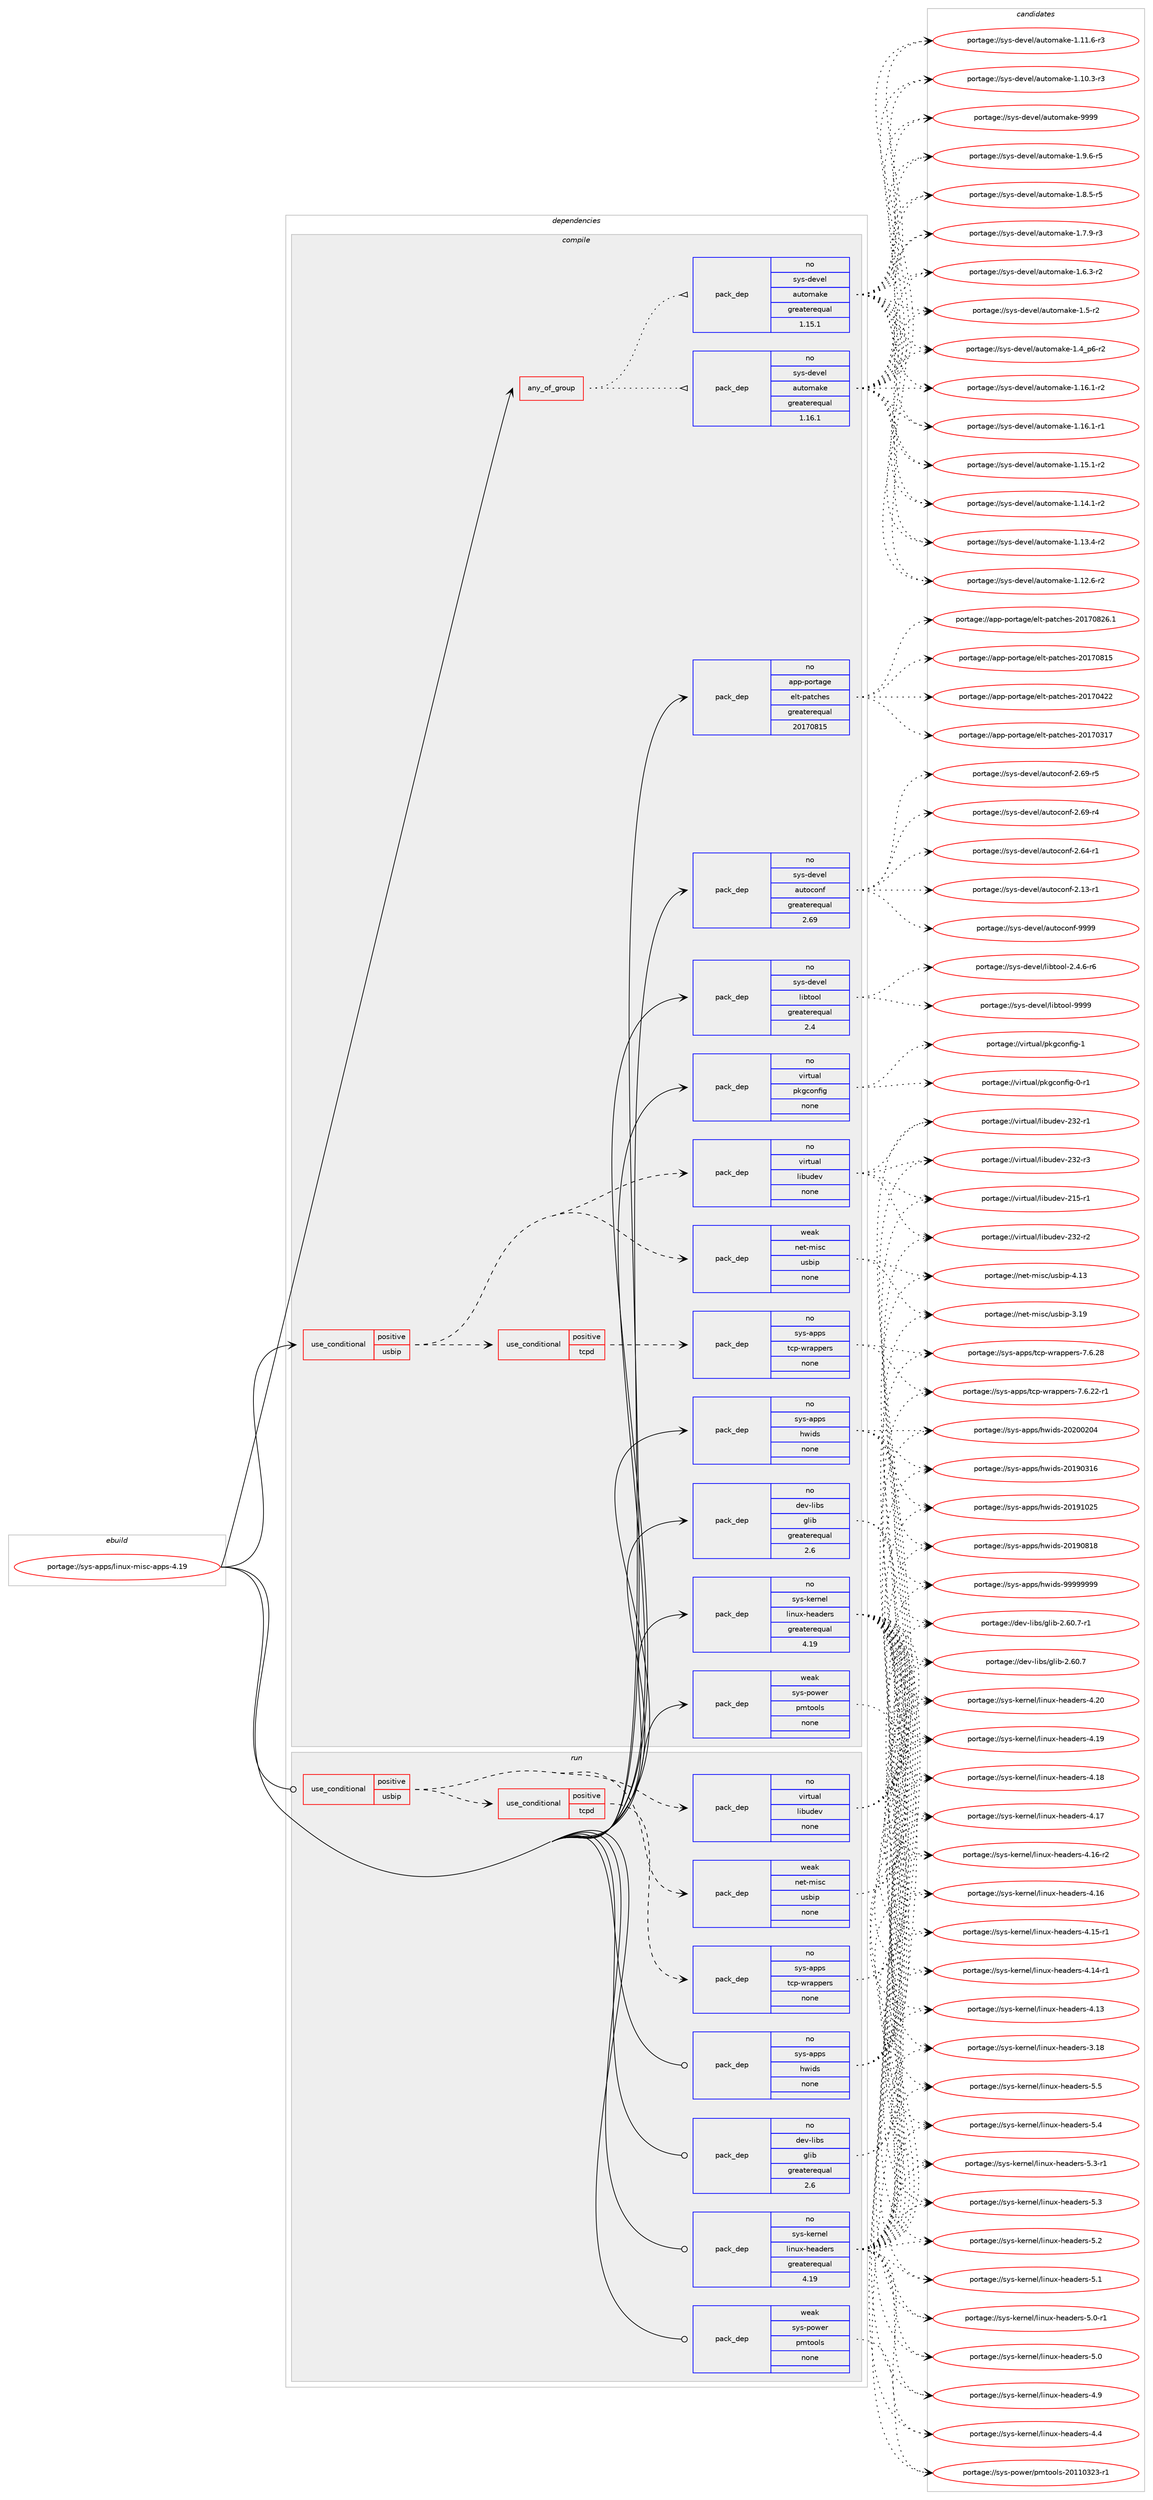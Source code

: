 digraph prolog {

# *************
# Graph options
# *************

newrank=true;
concentrate=true;
compound=true;
graph [rankdir=LR,fontname=Helvetica,fontsize=10,ranksep=1.5];#, ranksep=2.5, nodesep=0.2];
edge  [arrowhead=vee];
node  [fontname=Helvetica,fontsize=10];

# **********
# The ebuild
# **********

subgraph cluster_leftcol {
color=gray;
rank=same;
label=<<i>ebuild</i>>;
id [label="portage://sys-apps/linux-misc-apps-4.19", color=red, width=4, href="../sys-apps/linux-misc-apps-4.19.svg"];
}

# ****************
# The dependencies
# ****************

subgraph cluster_midcol {
color=gray;
label=<<i>dependencies</i>>;
subgraph cluster_compile {
fillcolor="#eeeeee";
style=filled;
label=<<i>compile</i>>;
subgraph any1245 {
dependency65813 [label=<<TABLE BORDER="0" CELLBORDER="1" CELLSPACING="0" CELLPADDING="4"><TR><TD CELLPADDING="10">any_of_group</TD></TR></TABLE>>, shape=none, color=red];subgraph pack50424 {
dependency65814 [label=<<TABLE BORDER="0" CELLBORDER="1" CELLSPACING="0" CELLPADDING="4" WIDTH="220"><TR><TD ROWSPAN="6" CELLPADDING="30">pack_dep</TD></TR><TR><TD WIDTH="110">no</TD></TR><TR><TD>sys-devel</TD></TR><TR><TD>automake</TD></TR><TR><TD>greaterequal</TD></TR><TR><TD>1.16.1</TD></TR></TABLE>>, shape=none, color=blue];
}
dependency65813:e -> dependency65814:w [weight=20,style="dotted",arrowhead="oinv"];
subgraph pack50425 {
dependency65815 [label=<<TABLE BORDER="0" CELLBORDER="1" CELLSPACING="0" CELLPADDING="4" WIDTH="220"><TR><TD ROWSPAN="6" CELLPADDING="30">pack_dep</TD></TR><TR><TD WIDTH="110">no</TD></TR><TR><TD>sys-devel</TD></TR><TR><TD>automake</TD></TR><TR><TD>greaterequal</TD></TR><TR><TD>1.15.1</TD></TR></TABLE>>, shape=none, color=blue];
}
dependency65813:e -> dependency65815:w [weight=20,style="dotted",arrowhead="oinv"];
}
id:e -> dependency65813:w [weight=20,style="solid",arrowhead="vee"];
subgraph cond14065 {
dependency65816 [label=<<TABLE BORDER="0" CELLBORDER="1" CELLSPACING="0" CELLPADDING="4"><TR><TD ROWSPAN="3" CELLPADDING="10">use_conditional</TD></TR><TR><TD>positive</TD></TR><TR><TD>usbip</TD></TR></TABLE>>, shape=none, color=red];
subgraph pack50426 {
dependency65817 [label=<<TABLE BORDER="0" CELLBORDER="1" CELLSPACING="0" CELLPADDING="4" WIDTH="220"><TR><TD ROWSPAN="6" CELLPADDING="30">pack_dep</TD></TR><TR><TD WIDTH="110">weak</TD></TR><TR><TD>net-misc</TD></TR><TR><TD>usbip</TD></TR><TR><TD>none</TD></TR><TR><TD></TD></TR></TABLE>>, shape=none, color=blue];
}
dependency65816:e -> dependency65817:w [weight=20,style="dashed",arrowhead="vee"];
subgraph cond14066 {
dependency65818 [label=<<TABLE BORDER="0" CELLBORDER="1" CELLSPACING="0" CELLPADDING="4"><TR><TD ROWSPAN="3" CELLPADDING="10">use_conditional</TD></TR><TR><TD>positive</TD></TR><TR><TD>tcpd</TD></TR></TABLE>>, shape=none, color=red];
subgraph pack50427 {
dependency65819 [label=<<TABLE BORDER="0" CELLBORDER="1" CELLSPACING="0" CELLPADDING="4" WIDTH="220"><TR><TD ROWSPAN="6" CELLPADDING="30">pack_dep</TD></TR><TR><TD WIDTH="110">no</TD></TR><TR><TD>sys-apps</TD></TR><TR><TD>tcp-wrappers</TD></TR><TR><TD>none</TD></TR><TR><TD></TD></TR></TABLE>>, shape=none, color=blue];
}
dependency65818:e -> dependency65819:w [weight=20,style="dashed",arrowhead="vee"];
}
dependency65816:e -> dependency65818:w [weight=20,style="dashed",arrowhead="vee"];
subgraph pack50428 {
dependency65820 [label=<<TABLE BORDER="0" CELLBORDER="1" CELLSPACING="0" CELLPADDING="4" WIDTH="220"><TR><TD ROWSPAN="6" CELLPADDING="30">pack_dep</TD></TR><TR><TD WIDTH="110">no</TD></TR><TR><TD>virtual</TD></TR><TR><TD>libudev</TD></TR><TR><TD>none</TD></TR><TR><TD></TD></TR></TABLE>>, shape=none, color=blue];
}
dependency65816:e -> dependency65820:w [weight=20,style="dashed",arrowhead="vee"];
}
id:e -> dependency65816:w [weight=20,style="solid",arrowhead="vee"];
subgraph pack50429 {
dependency65821 [label=<<TABLE BORDER="0" CELLBORDER="1" CELLSPACING="0" CELLPADDING="4" WIDTH="220"><TR><TD ROWSPAN="6" CELLPADDING="30">pack_dep</TD></TR><TR><TD WIDTH="110">no</TD></TR><TR><TD>app-portage</TD></TR><TR><TD>elt-patches</TD></TR><TR><TD>greaterequal</TD></TR><TR><TD>20170815</TD></TR></TABLE>>, shape=none, color=blue];
}
id:e -> dependency65821:w [weight=20,style="solid",arrowhead="vee"];
subgraph pack50430 {
dependency65822 [label=<<TABLE BORDER="0" CELLBORDER="1" CELLSPACING="0" CELLPADDING="4" WIDTH="220"><TR><TD ROWSPAN="6" CELLPADDING="30">pack_dep</TD></TR><TR><TD WIDTH="110">no</TD></TR><TR><TD>dev-libs</TD></TR><TR><TD>glib</TD></TR><TR><TD>greaterequal</TD></TR><TR><TD>2.6</TD></TR></TABLE>>, shape=none, color=blue];
}
id:e -> dependency65822:w [weight=20,style="solid",arrowhead="vee"];
subgraph pack50431 {
dependency65823 [label=<<TABLE BORDER="0" CELLBORDER="1" CELLSPACING="0" CELLPADDING="4" WIDTH="220"><TR><TD ROWSPAN="6" CELLPADDING="30">pack_dep</TD></TR><TR><TD WIDTH="110">no</TD></TR><TR><TD>sys-apps</TD></TR><TR><TD>hwids</TD></TR><TR><TD>none</TD></TR><TR><TD></TD></TR></TABLE>>, shape=none, color=blue];
}
id:e -> dependency65823:w [weight=20,style="solid",arrowhead="vee"];
subgraph pack50432 {
dependency65824 [label=<<TABLE BORDER="0" CELLBORDER="1" CELLSPACING="0" CELLPADDING="4" WIDTH="220"><TR><TD ROWSPAN="6" CELLPADDING="30">pack_dep</TD></TR><TR><TD WIDTH="110">no</TD></TR><TR><TD>sys-devel</TD></TR><TR><TD>autoconf</TD></TR><TR><TD>greaterequal</TD></TR><TR><TD>2.69</TD></TR></TABLE>>, shape=none, color=blue];
}
id:e -> dependency65824:w [weight=20,style="solid",arrowhead="vee"];
subgraph pack50433 {
dependency65825 [label=<<TABLE BORDER="0" CELLBORDER="1" CELLSPACING="0" CELLPADDING="4" WIDTH="220"><TR><TD ROWSPAN="6" CELLPADDING="30">pack_dep</TD></TR><TR><TD WIDTH="110">no</TD></TR><TR><TD>sys-devel</TD></TR><TR><TD>libtool</TD></TR><TR><TD>greaterequal</TD></TR><TR><TD>2.4</TD></TR></TABLE>>, shape=none, color=blue];
}
id:e -> dependency65825:w [weight=20,style="solid",arrowhead="vee"];
subgraph pack50434 {
dependency65826 [label=<<TABLE BORDER="0" CELLBORDER="1" CELLSPACING="0" CELLPADDING="4" WIDTH="220"><TR><TD ROWSPAN="6" CELLPADDING="30">pack_dep</TD></TR><TR><TD WIDTH="110">no</TD></TR><TR><TD>sys-kernel</TD></TR><TR><TD>linux-headers</TD></TR><TR><TD>greaterequal</TD></TR><TR><TD>4.19</TD></TR></TABLE>>, shape=none, color=blue];
}
id:e -> dependency65826:w [weight=20,style="solid",arrowhead="vee"];
subgraph pack50435 {
dependency65827 [label=<<TABLE BORDER="0" CELLBORDER="1" CELLSPACING="0" CELLPADDING="4" WIDTH="220"><TR><TD ROWSPAN="6" CELLPADDING="30">pack_dep</TD></TR><TR><TD WIDTH="110">no</TD></TR><TR><TD>virtual</TD></TR><TR><TD>pkgconfig</TD></TR><TR><TD>none</TD></TR><TR><TD></TD></TR></TABLE>>, shape=none, color=blue];
}
id:e -> dependency65827:w [weight=20,style="solid",arrowhead="vee"];
subgraph pack50436 {
dependency65828 [label=<<TABLE BORDER="0" CELLBORDER="1" CELLSPACING="0" CELLPADDING="4" WIDTH="220"><TR><TD ROWSPAN="6" CELLPADDING="30">pack_dep</TD></TR><TR><TD WIDTH="110">weak</TD></TR><TR><TD>sys-power</TD></TR><TR><TD>pmtools</TD></TR><TR><TD>none</TD></TR><TR><TD></TD></TR></TABLE>>, shape=none, color=blue];
}
id:e -> dependency65828:w [weight=20,style="solid",arrowhead="vee"];
}
subgraph cluster_compileandrun {
fillcolor="#eeeeee";
style=filled;
label=<<i>compile and run</i>>;
}
subgraph cluster_run {
fillcolor="#eeeeee";
style=filled;
label=<<i>run</i>>;
subgraph cond14067 {
dependency65829 [label=<<TABLE BORDER="0" CELLBORDER="1" CELLSPACING="0" CELLPADDING="4"><TR><TD ROWSPAN="3" CELLPADDING="10">use_conditional</TD></TR><TR><TD>positive</TD></TR><TR><TD>usbip</TD></TR></TABLE>>, shape=none, color=red];
subgraph pack50437 {
dependency65830 [label=<<TABLE BORDER="0" CELLBORDER="1" CELLSPACING="0" CELLPADDING="4" WIDTH="220"><TR><TD ROWSPAN="6" CELLPADDING="30">pack_dep</TD></TR><TR><TD WIDTH="110">weak</TD></TR><TR><TD>net-misc</TD></TR><TR><TD>usbip</TD></TR><TR><TD>none</TD></TR><TR><TD></TD></TR></TABLE>>, shape=none, color=blue];
}
dependency65829:e -> dependency65830:w [weight=20,style="dashed",arrowhead="vee"];
subgraph cond14068 {
dependency65831 [label=<<TABLE BORDER="0" CELLBORDER="1" CELLSPACING="0" CELLPADDING="4"><TR><TD ROWSPAN="3" CELLPADDING="10">use_conditional</TD></TR><TR><TD>positive</TD></TR><TR><TD>tcpd</TD></TR></TABLE>>, shape=none, color=red];
subgraph pack50438 {
dependency65832 [label=<<TABLE BORDER="0" CELLBORDER="1" CELLSPACING="0" CELLPADDING="4" WIDTH="220"><TR><TD ROWSPAN="6" CELLPADDING="30">pack_dep</TD></TR><TR><TD WIDTH="110">no</TD></TR><TR><TD>sys-apps</TD></TR><TR><TD>tcp-wrappers</TD></TR><TR><TD>none</TD></TR><TR><TD></TD></TR></TABLE>>, shape=none, color=blue];
}
dependency65831:e -> dependency65832:w [weight=20,style="dashed",arrowhead="vee"];
}
dependency65829:e -> dependency65831:w [weight=20,style="dashed",arrowhead="vee"];
subgraph pack50439 {
dependency65833 [label=<<TABLE BORDER="0" CELLBORDER="1" CELLSPACING="0" CELLPADDING="4" WIDTH="220"><TR><TD ROWSPAN="6" CELLPADDING="30">pack_dep</TD></TR><TR><TD WIDTH="110">no</TD></TR><TR><TD>virtual</TD></TR><TR><TD>libudev</TD></TR><TR><TD>none</TD></TR><TR><TD></TD></TR></TABLE>>, shape=none, color=blue];
}
dependency65829:e -> dependency65833:w [weight=20,style="dashed",arrowhead="vee"];
}
id:e -> dependency65829:w [weight=20,style="solid",arrowhead="odot"];
subgraph pack50440 {
dependency65834 [label=<<TABLE BORDER="0" CELLBORDER="1" CELLSPACING="0" CELLPADDING="4" WIDTH="220"><TR><TD ROWSPAN="6" CELLPADDING="30">pack_dep</TD></TR><TR><TD WIDTH="110">no</TD></TR><TR><TD>dev-libs</TD></TR><TR><TD>glib</TD></TR><TR><TD>greaterequal</TD></TR><TR><TD>2.6</TD></TR></TABLE>>, shape=none, color=blue];
}
id:e -> dependency65834:w [weight=20,style="solid",arrowhead="odot"];
subgraph pack50441 {
dependency65835 [label=<<TABLE BORDER="0" CELLBORDER="1" CELLSPACING="0" CELLPADDING="4" WIDTH="220"><TR><TD ROWSPAN="6" CELLPADDING="30">pack_dep</TD></TR><TR><TD WIDTH="110">no</TD></TR><TR><TD>sys-apps</TD></TR><TR><TD>hwids</TD></TR><TR><TD>none</TD></TR><TR><TD></TD></TR></TABLE>>, shape=none, color=blue];
}
id:e -> dependency65835:w [weight=20,style="solid",arrowhead="odot"];
subgraph pack50442 {
dependency65836 [label=<<TABLE BORDER="0" CELLBORDER="1" CELLSPACING="0" CELLPADDING="4" WIDTH="220"><TR><TD ROWSPAN="6" CELLPADDING="30">pack_dep</TD></TR><TR><TD WIDTH="110">no</TD></TR><TR><TD>sys-kernel</TD></TR><TR><TD>linux-headers</TD></TR><TR><TD>greaterequal</TD></TR><TR><TD>4.19</TD></TR></TABLE>>, shape=none, color=blue];
}
id:e -> dependency65836:w [weight=20,style="solid",arrowhead="odot"];
subgraph pack50443 {
dependency65837 [label=<<TABLE BORDER="0" CELLBORDER="1" CELLSPACING="0" CELLPADDING="4" WIDTH="220"><TR><TD ROWSPAN="6" CELLPADDING="30">pack_dep</TD></TR><TR><TD WIDTH="110">weak</TD></TR><TR><TD>sys-power</TD></TR><TR><TD>pmtools</TD></TR><TR><TD>none</TD></TR><TR><TD></TD></TR></TABLE>>, shape=none, color=blue];
}
id:e -> dependency65837:w [weight=20,style="solid",arrowhead="odot"];
}
}

# **************
# The candidates
# **************

subgraph cluster_choices {
rank=same;
color=gray;
label=<<i>candidates</i>>;

subgraph choice50424 {
color=black;
nodesep=1;
choice115121115451001011181011084797117116111109971071014557575757 [label="portage://sys-devel/automake-9999", color=red, width=4,href="../sys-devel/automake-9999.svg"];
choice115121115451001011181011084797117116111109971071014549465746544511453 [label="portage://sys-devel/automake-1.9.6-r5", color=red, width=4,href="../sys-devel/automake-1.9.6-r5.svg"];
choice115121115451001011181011084797117116111109971071014549465646534511453 [label="portage://sys-devel/automake-1.8.5-r5", color=red, width=4,href="../sys-devel/automake-1.8.5-r5.svg"];
choice115121115451001011181011084797117116111109971071014549465546574511451 [label="portage://sys-devel/automake-1.7.9-r3", color=red, width=4,href="../sys-devel/automake-1.7.9-r3.svg"];
choice115121115451001011181011084797117116111109971071014549465446514511450 [label="portage://sys-devel/automake-1.6.3-r2", color=red, width=4,href="../sys-devel/automake-1.6.3-r2.svg"];
choice11512111545100101118101108479711711611110997107101454946534511450 [label="portage://sys-devel/automake-1.5-r2", color=red, width=4,href="../sys-devel/automake-1.5-r2.svg"];
choice115121115451001011181011084797117116111109971071014549465295112544511450 [label="portage://sys-devel/automake-1.4_p6-r2", color=red, width=4,href="../sys-devel/automake-1.4_p6-r2.svg"];
choice11512111545100101118101108479711711611110997107101454946495446494511450 [label="portage://sys-devel/automake-1.16.1-r2", color=red, width=4,href="../sys-devel/automake-1.16.1-r2.svg"];
choice11512111545100101118101108479711711611110997107101454946495446494511449 [label="portage://sys-devel/automake-1.16.1-r1", color=red, width=4,href="../sys-devel/automake-1.16.1-r1.svg"];
choice11512111545100101118101108479711711611110997107101454946495346494511450 [label="portage://sys-devel/automake-1.15.1-r2", color=red, width=4,href="../sys-devel/automake-1.15.1-r2.svg"];
choice11512111545100101118101108479711711611110997107101454946495246494511450 [label="portage://sys-devel/automake-1.14.1-r2", color=red, width=4,href="../sys-devel/automake-1.14.1-r2.svg"];
choice11512111545100101118101108479711711611110997107101454946495146524511450 [label="portage://sys-devel/automake-1.13.4-r2", color=red, width=4,href="../sys-devel/automake-1.13.4-r2.svg"];
choice11512111545100101118101108479711711611110997107101454946495046544511450 [label="portage://sys-devel/automake-1.12.6-r2", color=red, width=4,href="../sys-devel/automake-1.12.6-r2.svg"];
choice11512111545100101118101108479711711611110997107101454946494946544511451 [label="portage://sys-devel/automake-1.11.6-r3", color=red, width=4,href="../sys-devel/automake-1.11.6-r3.svg"];
choice11512111545100101118101108479711711611110997107101454946494846514511451 [label="portage://sys-devel/automake-1.10.3-r3", color=red, width=4,href="../sys-devel/automake-1.10.3-r3.svg"];
dependency65814:e -> choice115121115451001011181011084797117116111109971071014557575757:w [style=dotted,weight="100"];
dependency65814:e -> choice115121115451001011181011084797117116111109971071014549465746544511453:w [style=dotted,weight="100"];
dependency65814:e -> choice115121115451001011181011084797117116111109971071014549465646534511453:w [style=dotted,weight="100"];
dependency65814:e -> choice115121115451001011181011084797117116111109971071014549465546574511451:w [style=dotted,weight="100"];
dependency65814:e -> choice115121115451001011181011084797117116111109971071014549465446514511450:w [style=dotted,weight="100"];
dependency65814:e -> choice11512111545100101118101108479711711611110997107101454946534511450:w [style=dotted,weight="100"];
dependency65814:e -> choice115121115451001011181011084797117116111109971071014549465295112544511450:w [style=dotted,weight="100"];
dependency65814:e -> choice11512111545100101118101108479711711611110997107101454946495446494511450:w [style=dotted,weight="100"];
dependency65814:e -> choice11512111545100101118101108479711711611110997107101454946495446494511449:w [style=dotted,weight="100"];
dependency65814:e -> choice11512111545100101118101108479711711611110997107101454946495346494511450:w [style=dotted,weight="100"];
dependency65814:e -> choice11512111545100101118101108479711711611110997107101454946495246494511450:w [style=dotted,weight="100"];
dependency65814:e -> choice11512111545100101118101108479711711611110997107101454946495146524511450:w [style=dotted,weight="100"];
dependency65814:e -> choice11512111545100101118101108479711711611110997107101454946495046544511450:w [style=dotted,weight="100"];
dependency65814:e -> choice11512111545100101118101108479711711611110997107101454946494946544511451:w [style=dotted,weight="100"];
dependency65814:e -> choice11512111545100101118101108479711711611110997107101454946494846514511451:w [style=dotted,weight="100"];
}
subgraph choice50425 {
color=black;
nodesep=1;
choice115121115451001011181011084797117116111109971071014557575757 [label="portage://sys-devel/automake-9999", color=red, width=4,href="../sys-devel/automake-9999.svg"];
choice115121115451001011181011084797117116111109971071014549465746544511453 [label="portage://sys-devel/automake-1.9.6-r5", color=red, width=4,href="../sys-devel/automake-1.9.6-r5.svg"];
choice115121115451001011181011084797117116111109971071014549465646534511453 [label="portage://sys-devel/automake-1.8.5-r5", color=red, width=4,href="../sys-devel/automake-1.8.5-r5.svg"];
choice115121115451001011181011084797117116111109971071014549465546574511451 [label="portage://sys-devel/automake-1.7.9-r3", color=red, width=4,href="../sys-devel/automake-1.7.9-r3.svg"];
choice115121115451001011181011084797117116111109971071014549465446514511450 [label="portage://sys-devel/automake-1.6.3-r2", color=red, width=4,href="../sys-devel/automake-1.6.3-r2.svg"];
choice11512111545100101118101108479711711611110997107101454946534511450 [label="portage://sys-devel/automake-1.5-r2", color=red, width=4,href="../sys-devel/automake-1.5-r2.svg"];
choice115121115451001011181011084797117116111109971071014549465295112544511450 [label="portage://sys-devel/automake-1.4_p6-r2", color=red, width=4,href="../sys-devel/automake-1.4_p6-r2.svg"];
choice11512111545100101118101108479711711611110997107101454946495446494511450 [label="portage://sys-devel/automake-1.16.1-r2", color=red, width=4,href="../sys-devel/automake-1.16.1-r2.svg"];
choice11512111545100101118101108479711711611110997107101454946495446494511449 [label="portage://sys-devel/automake-1.16.1-r1", color=red, width=4,href="../sys-devel/automake-1.16.1-r1.svg"];
choice11512111545100101118101108479711711611110997107101454946495346494511450 [label="portage://sys-devel/automake-1.15.1-r2", color=red, width=4,href="../sys-devel/automake-1.15.1-r2.svg"];
choice11512111545100101118101108479711711611110997107101454946495246494511450 [label="portage://sys-devel/automake-1.14.1-r2", color=red, width=4,href="../sys-devel/automake-1.14.1-r2.svg"];
choice11512111545100101118101108479711711611110997107101454946495146524511450 [label="portage://sys-devel/automake-1.13.4-r2", color=red, width=4,href="../sys-devel/automake-1.13.4-r2.svg"];
choice11512111545100101118101108479711711611110997107101454946495046544511450 [label="portage://sys-devel/automake-1.12.6-r2", color=red, width=4,href="../sys-devel/automake-1.12.6-r2.svg"];
choice11512111545100101118101108479711711611110997107101454946494946544511451 [label="portage://sys-devel/automake-1.11.6-r3", color=red, width=4,href="../sys-devel/automake-1.11.6-r3.svg"];
choice11512111545100101118101108479711711611110997107101454946494846514511451 [label="portage://sys-devel/automake-1.10.3-r3", color=red, width=4,href="../sys-devel/automake-1.10.3-r3.svg"];
dependency65815:e -> choice115121115451001011181011084797117116111109971071014557575757:w [style=dotted,weight="100"];
dependency65815:e -> choice115121115451001011181011084797117116111109971071014549465746544511453:w [style=dotted,weight="100"];
dependency65815:e -> choice115121115451001011181011084797117116111109971071014549465646534511453:w [style=dotted,weight="100"];
dependency65815:e -> choice115121115451001011181011084797117116111109971071014549465546574511451:w [style=dotted,weight="100"];
dependency65815:e -> choice115121115451001011181011084797117116111109971071014549465446514511450:w [style=dotted,weight="100"];
dependency65815:e -> choice11512111545100101118101108479711711611110997107101454946534511450:w [style=dotted,weight="100"];
dependency65815:e -> choice115121115451001011181011084797117116111109971071014549465295112544511450:w [style=dotted,weight="100"];
dependency65815:e -> choice11512111545100101118101108479711711611110997107101454946495446494511450:w [style=dotted,weight="100"];
dependency65815:e -> choice11512111545100101118101108479711711611110997107101454946495446494511449:w [style=dotted,weight="100"];
dependency65815:e -> choice11512111545100101118101108479711711611110997107101454946495346494511450:w [style=dotted,weight="100"];
dependency65815:e -> choice11512111545100101118101108479711711611110997107101454946495246494511450:w [style=dotted,weight="100"];
dependency65815:e -> choice11512111545100101118101108479711711611110997107101454946495146524511450:w [style=dotted,weight="100"];
dependency65815:e -> choice11512111545100101118101108479711711611110997107101454946495046544511450:w [style=dotted,weight="100"];
dependency65815:e -> choice11512111545100101118101108479711711611110997107101454946494946544511451:w [style=dotted,weight="100"];
dependency65815:e -> choice11512111545100101118101108479711711611110997107101454946494846514511451:w [style=dotted,weight="100"];
}
subgraph choice50426 {
color=black;
nodesep=1;
choice110101116451091051159947117115981051124552464951 [label="portage://net-misc/usbip-4.13", color=red, width=4,href="../net-misc/usbip-4.13.svg"];
choice110101116451091051159947117115981051124551464957 [label="portage://net-misc/usbip-3.19", color=red, width=4,href="../net-misc/usbip-3.19.svg"];
dependency65817:e -> choice110101116451091051159947117115981051124552464951:w [style=dotted,weight="100"];
dependency65817:e -> choice110101116451091051159947117115981051124551464957:w [style=dotted,weight="100"];
}
subgraph choice50427 {
color=black;
nodesep=1;
choice11512111545971121121154711699112451191149711211210111411545554654465056 [label="portage://sys-apps/tcp-wrappers-7.6.28", color=red, width=4,href="../sys-apps/tcp-wrappers-7.6.28.svg"];
choice115121115459711211211547116991124511911497112112101114115455546544650504511449 [label="portage://sys-apps/tcp-wrappers-7.6.22-r1", color=red, width=4,href="../sys-apps/tcp-wrappers-7.6.22-r1.svg"];
dependency65819:e -> choice11512111545971121121154711699112451191149711211210111411545554654465056:w [style=dotted,weight="100"];
dependency65819:e -> choice115121115459711211211547116991124511911497112112101114115455546544650504511449:w [style=dotted,weight="100"];
}
subgraph choice50428 {
color=black;
nodesep=1;
choice118105114116117971084710810598117100101118455051504511451 [label="portage://virtual/libudev-232-r3", color=red, width=4,href="../virtual/libudev-232-r3.svg"];
choice118105114116117971084710810598117100101118455051504511450 [label="portage://virtual/libudev-232-r2", color=red, width=4,href="../virtual/libudev-232-r2.svg"];
choice118105114116117971084710810598117100101118455051504511449 [label="portage://virtual/libudev-232-r1", color=red, width=4,href="../virtual/libudev-232-r1.svg"];
choice118105114116117971084710810598117100101118455049534511449 [label="portage://virtual/libudev-215-r1", color=red, width=4,href="../virtual/libudev-215-r1.svg"];
dependency65820:e -> choice118105114116117971084710810598117100101118455051504511451:w [style=dotted,weight="100"];
dependency65820:e -> choice118105114116117971084710810598117100101118455051504511450:w [style=dotted,weight="100"];
dependency65820:e -> choice118105114116117971084710810598117100101118455051504511449:w [style=dotted,weight="100"];
dependency65820:e -> choice118105114116117971084710810598117100101118455049534511449:w [style=dotted,weight="100"];
}
subgraph choice50429 {
color=black;
nodesep=1;
choice971121124511211111411697103101471011081164511297116991041011154550484955485650544649 [label="portage://app-portage/elt-patches-20170826.1", color=red, width=4,href="../app-portage/elt-patches-20170826.1.svg"];
choice97112112451121111141169710310147101108116451129711699104101115455048495548564953 [label="portage://app-portage/elt-patches-20170815", color=red, width=4,href="../app-portage/elt-patches-20170815.svg"];
choice97112112451121111141169710310147101108116451129711699104101115455048495548525050 [label="portage://app-portage/elt-patches-20170422", color=red, width=4,href="../app-portage/elt-patches-20170422.svg"];
choice97112112451121111141169710310147101108116451129711699104101115455048495548514955 [label="portage://app-portage/elt-patches-20170317", color=red, width=4,href="../app-portage/elt-patches-20170317.svg"];
dependency65821:e -> choice971121124511211111411697103101471011081164511297116991041011154550484955485650544649:w [style=dotted,weight="100"];
dependency65821:e -> choice97112112451121111141169710310147101108116451129711699104101115455048495548564953:w [style=dotted,weight="100"];
dependency65821:e -> choice97112112451121111141169710310147101108116451129711699104101115455048495548525050:w [style=dotted,weight="100"];
dependency65821:e -> choice97112112451121111141169710310147101108116451129711699104101115455048495548514955:w [style=dotted,weight="100"];
}
subgraph choice50430 {
color=black;
nodesep=1;
choice10010111845108105981154710310810598455046544846554511449 [label="portage://dev-libs/glib-2.60.7-r1", color=red, width=4,href="../dev-libs/glib-2.60.7-r1.svg"];
choice1001011184510810598115471031081059845504654484655 [label="portage://dev-libs/glib-2.60.7", color=red, width=4,href="../dev-libs/glib-2.60.7.svg"];
dependency65822:e -> choice10010111845108105981154710310810598455046544846554511449:w [style=dotted,weight="100"];
dependency65822:e -> choice1001011184510810598115471031081059845504654484655:w [style=dotted,weight="100"];
}
subgraph choice50431 {
color=black;
nodesep=1;
choice115121115459711211211547104119105100115455757575757575757 [label="portage://sys-apps/hwids-99999999", color=red, width=4,href="../sys-apps/hwids-99999999.svg"];
choice115121115459711211211547104119105100115455048504848504852 [label="portage://sys-apps/hwids-20200204", color=red, width=4,href="../sys-apps/hwids-20200204.svg"];
choice115121115459711211211547104119105100115455048495749485053 [label="portage://sys-apps/hwids-20191025", color=red, width=4,href="../sys-apps/hwids-20191025.svg"];
choice115121115459711211211547104119105100115455048495748564956 [label="portage://sys-apps/hwids-20190818", color=red, width=4,href="../sys-apps/hwids-20190818.svg"];
choice115121115459711211211547104119105100115455048495748514954 [label="portage://sys-apps/hwids-20190316", color=red, width=4,href="../sys-apps/hwids-20190316.svg"];
dependency65823:e -> choice115121115459711211211547104119105100115455757575757575757:w [style=dotted,weight="100"];
dependency65823:e -> choice115121115459711211211547104119105100115455048504848504852:w [style=dotted,weight="100"];
dependency65823:e -> choice115121115459711211211547104119105100115455048495749485053:w [style=dotted,weight="100"];
dependency65823:e -> choice115121115459711211211547104119105100115455048495748564956:w [style=dotted,weight="100"];
dependency65823:e -> choice115121115459711211211547104119105100115455048495748514954:w [style=dotted,weight="100"];
}
subgraph choice50432 {
color=black;
nodesep=1;
choice115121115451001011181011084797117116111991111101024557575757 [label="portage://sys-devel/autoconf-9999", color=red, width=4,href="../sys-devel/autoconf-9999.svg"];
choice1151211154510010111810110847971171161119911111010245504654574511453 [label="portage://sys-devel/autoconf-2.69-r5", color=red, width=4,href="../sys-devel/autoconf-2.69-r5.svg"];
choice1151211154510010111810110847971171161119911111010245504654574511452 [label="portage://sys-devel/autoconf-2.69-r4", color=red, width=4,href="../sys-devel/autoconf-2.69-r4.svg"];
choice1151211154510010111810110847971171161119911111010245504654524511449 [label="portage://sys-devel/autoconf-2.64-r1", color=red, width=4,href="../sys-devel/autoconf-2.64-r1.svg"];
choice1151211154510010111810110847971171161119911111010245504649514511449 [label="portage://sys-devel/autoconf-2.13-r1", color=red, width=4,href="../sys-devel/autoconf-2.13-r1.svg"];
dependency65824:e -> choice115121115451001011181011084797117116111991111101024557575757:w [style=dotted,weight="100"];
dependency65824:e -> choice1151211154510010111810110847971171161119911111010245504654574511453:w [style=dotted,weight="100"];
dependency65824:e -> choice1151211154510010111810110847971171161119911111010245504654574511452:w [style=dotted,weight="100"];
dependency65824:e -> choice1151211154510010111810110847971171161119911111010245504654524511449:w [style=dotted,weight="100"];
dependency65824:e -> choice1151211154510010111810110847971171161119911111010245504649514511449:w [style=dotted,weight="100"];
}
subgraph choice50433 {
color=black;
nodesep=1;
choice1151211154510010111810110847108105981161111111084557575757 [label="portage://sys-devel/libtool-9999", color=red, width=4,href="../sys-devel/libtool-9999.svg"];
choice1151211154510010111810110847108105981161111111084550465246544511454 [label="portage://sys-devel/libtool-2.4.6-r6", color=red, width=4,href="../sys-devel/libtool-2.4.6-r6.svg"];
dependency65825:e -> choice1151211154510010111810110847108105981161111111084557575757:w [style=dotted,weight="100"];
dependency65825:e -> choice1151211154510010111810110847108105981161111111084550465246544511454:w [style=dotted,weight="100"];
}
subgraph choice50434 {
color=black;
nodesep=1;
choice1151211154510710111411010110847108105110117120451041019710010111411545534653 [label="portage://sys-kernel/linux-headers-5.5", color=red, width=4,href="../sys-kernel/linux-headers-5.5.svg"];
choice1151211154510710111411010110847108105110117120451041019710010111411545534652 [label="portage://sys-kernel/linux-headers-5.4", color=red, width=4,href="../sys-kernel/linux-headers-5.4.svg"];
choice11512111545107101114110101108471081051101171204510410197100101114115455346514511449 [label="portage://sys-kernel/linux-headers-5.3-r1", color=red, width=4,href="../sys-kernel/linux-headers-5.3-r1.svg"];
choice1151211154510710111411010110847108105110117120451041019710010111411545534651 [label="portage://sys-kernel/linux-headers-5.3", color=red, width=4,href="../sys-kernel/linux-headers-5.3.svg"];
choice1151211154510710111411010110847108105110117120451041019710010111411545534650 [label="portage://sys-kernel/linux-headers-5.2", color=red, width=4,href="../sys-kernel/linux-headers-5.2.svg"];
choice1151211154510710111411010110847108105110117120451041019710010111411545534649 [label="portage://sys-kernel/linux-headers-5.1", color=red, width=4,href="../sys-kernel/linux-headers-5.1.svg"];
choice11512111545107101114110101108471081051101171204510410197100101114115455346484511449 [label="portage://sys-kernel/linux-headers-5.0-r1", color=red, width=4,href="../sys-kernel/linux-headers-5.0-r1.svg"];
choice1151211154510710111411010110847108105110117120451041019710010111411545534648 [label="portage://sys-kernel/linux-headers-5.0", color=red, width=4,href="../sys-kernel/linux-headers-5.0.svg"];
choice1151211154510710111411010110847108105110117120451041019710010111411545524657 [label="portage://sys-kernel/linux-headers-4.9", color=red, width=4,href="../sys-kernel/linux-headers-4.9.svg"];
choice1151211154510710111411010110847108105110117120451041019710010111411545524652 [label="portage://sys-kernel/linux-headers-4.4", color=red, width=4,href="../sys-kernel/linux-headers-4.4.svg"];
choice115121115451071011141101011084710810511011712045104101971001011141154552465048 [label="portage://sys-kernel/linux-headers-4.20", color=red, width=4,href="../sys-kernel/linux-headers-4.20.svg"];
choice115121115451071011141101011084710810511011712045104101971001011141154552464957 [label="portage://sys-kernel/linux-headers-4.19", color=red, width=4,href="../sys-kernel/linux-headers-4.19.svg"];
choice115121115451071011141101011084710810511011712045104101971001011141154552464956 [label="portage://sys-kernel/linux-headers-4.18", color=red, width=4,href="../sys-kernel/linux-headers-4.18.svg"];
choice115121115451071011141101011084710810511011712045104101971001011141154552464955 [label="portage://sys-kernel/linux-headers-4.17", color=red, width=4,href="../sys-kernel/linux-headers-4.17.svg"];
choice1151211154510710111411010110847108105110117120451041019710010111411545524649544511450 [label="portage://sys-kernel/linux-headers-4.16-r2", color=red, width=4,href="../sys-kernel/linux-headers-4.16-r2.svg"];
choice115121115451071011141101011084710810511011712045104101971001011141154552464954 [label="portage://sys-kernel/linux-headers-4.16", color=red, width=4,href="../sys-kernel/linux-headers-4.16.svg"];
choice1151211154510710111411010110847108105110117120451041019710010111411545524649534511449 [label="portage://sys-kernel/linux-headers-4.15-r1", color=red, width=4,href="../sys-kernel/linux-headers-4.15-r1.svg"];
choice1151211154510710111411010110847108105110117120451041019710010111411545524649524511449 [label="portage://sys-kernel/linux-headers-4.14-r1", color=red, width=4,href="../sys-kernel/linux-headers-4.14-r1.svg"];
choice115121115451071011141101011084710810511011712045104101971001011141154552464951 [label="portage://sys-kernel/linux-headers-4.13", color=red, width=4,href="../sys-kernel/linux-headers-4.13.svg"];
choice115121115451071011141101011084710810511011712045104101971001011141154551464956 [label="portage://sys-kernel/linux-headers-3.18", color=red, width=4,href="../sys-kernel/linux-headers-3.18.svg"];
dependency65826:e -> choice1151211154510710111411010110847108105110117120451041019710010111411545534653:w [style=dotted,weight="100"];
dependency65826:e -> choice1151211154510710111411010110847108105110117120451041019710010111411545534652:w [style=dotted,weight="100"];
dependency65826:e -> choice11512111545107101114110101108471081051101171204510410197100101114115455346514511449:w [style=dotted,weight="100"];
dependency65826:e -> choice1151211154510710111411010110847108105110117120451041019710010111411545534651:w [style=dotted,weight="100"];
dependency65826:e -> choice1151211154510710111411010110847108105110117120451041019710010111411545534650:w [style=dotted,weight="100"];
dependency65826:e -> choice1151211154510710111411010110847108105110117120451041019710010111411545534649:w [style=dotted,weight="100"];
dependency65826:e -> choice11512111545107101114110101108471081051101171204510410197100101114115455346484511449:w [style=dotted,weight="100"];
dependency65826:e -> choice1151211154510710111411010110847108105110117120451041019710010111411545534648:w [style=dotted,weight="100"];
dependency65826:e -> choice1151211154510710111411010110847108105110117120451041019710010111411545524657:w [style=dotted,weight="100"];
dependency65826:e -> choice1151211154510710111411010110847108105110117120451041019710010111411545524652:w [style=dotted,weight="100"];
dependency65826:e -> choice115121115451071011141101011084710810511011712045104101971001011141154552465048:w [style=dotted,weight="100"];
dependency65826:e -> choice115121115451071011141101011084710810511011712045104101971001011141154552464957:w [style=dotted,weight="100"];
dependency65826:e -> choice115121115451071011141101011084710810511011712045104101971001011141154552464956:w [style=dotted,weight="100"];
dependency65826:e -> choice115121115451071011141101011084710810511011712045104101971001011141154552464955:w [style=dotted,weight="100"];
dependency65826:e -> choice1151211154510710111411010110847108105110117120451041019710010111411545524649544511450:w [style=dotted,weight="100"];
dependency65826:e -> choice115121115451071011141101011084710810511011712045104101971001011141154552464954:w [style=dotted,weight="100"];
dependency65826:e -> choice1151211154510710111411010110847108105110117120451041019710010111411545524649534511449:w [style=dotted,weight="100"];
dependency65826:e -> choice1151211154510710111411010110847108105110117120451041019710010111411545524649524511449:w [style=dotted,weight="100"];
dependency65826:e -> choice115121115451071011141101011084710810511011712045104101971001011141154552464951:w [style=dotted,weight="100"];
dependency65826:e -> choice115121115451071011141101011084710810511011712045104101971001011141154551464956:w [style=dotted,weight="100"];
}
subgraph choice50435 {
color=black;
nodesep=1;
choice1181051141161179710847112107103991111101021051034549 [label="portage://virtual/pkgconfig-1", color=red, width=4,href="../virtual/pkgconfig-1.svg"];
choice11810511411611797108471121071039911111010210510345484511449 [label="portage://virtual/pkgconfig-0-r1", color=red, width=4,href="../virtual/pkgconfig-0-r1.svg"];
dependency65827:e -> choice1181051141161179710847112107103991111101021051034549:w [style=dotted,weight="100"];
dependency65827:e -> choice11810511411611797108471121071039911111010210510345484511449:w [style=dotted,weight="100"];
}
subgraph choice50436 {
color=black;
nodesep=1;
choice11512111545112111119101114471121091161111111081154550484949485150514511449 [label="portage://sys-power/pmtools-20110323-r1", color=red, width=4,href="../sys-power/pmtools-20110323-r1.svg"];
dependency65828:e -> choice11512111545112111119101114471121091161111111081154550484949485150514511449:w [style=dotted,weight="100"];
}
subgraph choice50437 {
color=black;
nodesep=1;
choice110101116451091051159947117115981051124552464951 [label="portage://net-misc/usbip-4.13", color=red, width=4,href="../net-misc/usbip-4.13.svg"];
choice110101116451091051159947117115981051124551464957 [label="portage://net-misc/usbip-3.19", color=red, width=4,href="../net-misc/usbip-3.19.svg"];
dependency65830:e -> choice110101116451091051159947117115981051124552464951:w [style=dotted,weight="100"];
dependency65830:e -> choice110101116451091051159947117115981051124551464957:w [style=dotted,weight="100"];
}
subgraph choice50438 {
color=black;
nodesep=1;
choice11512111545971121121154711699112451191149711211210111411545554654465056 [label="portage://sys-apps/tcp-wrappers-7.6.28", color=red, width=4,href="../sys-apps/tcp-wrappers-7.6.28.svg"];
choice115121115459711211211547116991124511911497112112101114115455546544650504511449 [label="portage://sys-apps/tcp-wrappers-7.6.22-r1", color=red, width=4,href="../sys-apps/tcp-wrappers-7.6.22-r1.svg"];
dependency65832:e -> choice11512111545971121121154711699112451191149711211210111411545554654465056:w [style=dotted,weight="100"];
dependency65832:e -> choice115121115459711211211547116991124511911497112112101114115455546544650504511449:w [style=dotted,weight="100"];
}
subgraph choice50439 {
color=black;
nodesep=1;
choice118105114116117971084710810598117100101118455051504511451 [label="portage://virtual/libudev-232-r3", color=red, width=4,href="../virtual/libudev-232-r3.svg"];
choice118105114116117971084710810598117100101118455051504511450 [label="portage://virtual/libudev-232-r2", color=red, width=4,href="../virtual/libudev-232-r2.svg"];
choice118105114116117971084710810598117100101118455051504511449 [label="portage://virtual/libudev-232-r1", color=red, width=4,href="../virtual/libudev-232-r1.svg"];
choice118105114116117971084710810598117100101118455049534511449 [label="portage://virtual/libudev-215-r1", color=red, width=4,href="../virtual/libudev-215-r1.svg"];
dependency65833:e -> choice118105114116117971084710810598117100101118455051504511451:w [style=dotted,weight="100"];
dependency65833:e -> choice118105114116117971084710810598117100101118455051504511450:w [style=dotted,weight="100"];
dependency65833:e -> choice118105114116117971084710810598117100101118455051504511449:w [style=dotted,weight="100"];
dependency65833:e -> choice118105114116117971084710810598117100101118455049534511449:w [style=dotted,weight="100"];
}
subgraph choice50440 {
color=black;
nodesep=1;
choice10010111845108105981154710310810598455046544846554511449 [label="portage://dev-libs/glib-2.60.7-r1", color=red, width=4,href="../dev-libs/glib-2.60.7-r1.svg"];
choice1001011184510810598115471031081059845504654484655 [label="portage://dev-libs/glib-2.60.7", color=red, width=4,href="../dev-libs/glib-2.60.7.svg"];
dependency65834:e -> choice10010111845108105981154710310810598455046544846554511449:w [style=dotted,weight="100"];
dependency65834:e -> choice1001011184510810598115471031081059845504654484655:w [style=dotted,weight="100"];
}
subgraph choice50441 {
color=black;
nodesep=1;
choice115121115459711211211547104119105100115455757575757575757 [label="portage://sys-apps/hwids-99999999", color=red, width=4,href="../sys-apps/hwids-99999999.svg"];
choice115121115459711211211547104119105100115455048504848504852 [label="portage://sys-apps/hwids-20200204", color=red, width=4,href="../sys-apps/hwids-20200204.svg"];
choice115121115459711211211547104119105100115455048495749485053 [label="portage://sys-apps/hwids-20191025", color=red, width=4,href="../sys-apps/hwids-20191025.svg"];
choice115121115459711211211547104119105100115455048495748564956 [label="portage://sys-apps/hwids-20190818", color=red, width=4,href="../sys-apps/hwids-20190818.svg"];
choice115121115459711211211547104119105100115455048495748514954 [label="portage://sys-apps/hwids-20190316", color=red, width=4,href="../sys-apps/hwids-20190316.svg"];
dependency65835:e -> choice115121115459711211211547104119105100115455757575757575757:w [style=dotted,weight="100"];
dependency65835:e -> choice115121115459711211211547104119105100115455048504848504852:w [style=dotted,weight="100"];
dependency65835:e -> choice115121115459711211211547104119105100115455048495749485053:w [style=dotted,weight="100"];
dependency65835:e -> choice115121115459711211211547104119105100115455048495748564956:w [style=dotted,weight="100"];
dependency65835:e -> choice115121115459711211211547104119105100115455048495748514954:w [style=dotted,weight="100"];
}
subgraph choice50442 {
color=black;
nodesep=1;
choice1151211154510710111411010110847108105110117120451041019710010111411545534653 [label="portage://sys-kernel/linux-headers-5.5", color=red, width=4,href="../sys-kernel/linux-headers-5.5.svg"];
choice1151211154510710111411010110847108105110117120451041019710010111411545534652 [label="portage://sys-kernel/linux-headers-5.4", color=red, width=4,href="../sys-kernel/linux-headers-5.4.svg"];
choice11512111545107101114110101108471081051101171204510410197100101114115455346514511449 [label="portage://sys-kernel/linux-headers-5.3-r1", color=red, width=4,href="../sys-kernel/linux-headers-5.3-r1.svg"];
choice1151211154510710111411010110847108105110117120451041019710010111411545534651 [label="portage://sys-kernel/linux-headers-5.3", color=red, width=4,href="../sys-kernel/linux-headers-5.3.svg"];
choice1151211154510710111411010110847108105110117120451041019710010111411545534650 [label="portage://sys-kernel/linux-headers-5.2", color=red, width=4,href="../sys-kernel/linux-headers-5.2.svg"];
choice1151211154510710111411010110847108105110117120451041019710010111411545534649 [label="portage://sys-kernel/linux-headers-5.1", color=red, width=4,href="../sys-kernel/linux-headers-5.1.svg"];
choice11512111545107101114110101108471081051101171204510410197100101114115455346484511449 [label="portage://sys-kernel/linux-headers-5.0-r1", color=red, width=4,href="../sys-kernel/linux-headers-5.0-r1.svg"];
choice1151211154510710111411010110847108105110117120451041019710010111411545534648 [label="portage://sys-kernel/linux-headers-5.0", color=red, width=4,href="../sys-kernel/linux-headers-5.0.svg"];
choice1151211154510710111411010110847108105110117120451041019710010111411545524657 [label="portage://sys-kernel/linux-headers-4.9", color=red, width=4,href="../sys-kernel/linux-headers-4.9.svg"];
choice1151211154510710111411010110847108105110117120451041019710010111411545524652 [label="portage://sys-kernel/linux-headers-4.4", color=red, width=4,href="../sys-kernel/linux-headers-4.4.svg"];
choice115121115451071011141101011084710810511011712045104101971001011141154552465048 [label="portage://sys-kernel/linux-headers-4.20", color=red, width=4,href="../sys-kernel/linux-headers-4.20.svg"];
choice115121115451071011141101011084710810511011712045104101971001011141154552464957 [label="portage://sys-kernel/linux-headers-4.19", color=red, width=4,href="../sys-kernel/linux-headers-4.19.svg"];
choice115121115451071011141101011084710810511011712045104101971001011141154552464956 [label="portage://sys-kernel/linux-headers-4.18", color=red, width=4,href="../sys-kernel/linux-headers-4.18.svg"];
choice115121115451071011141101011084710810511011712045104101971001011141154552464955 [label="portage://sys-kernel/linux-headers-4.17", color=red, width=4,href="../sys-kernel/linux-headers-4.17.svg"];
choice1151211154510710111411010110847108105110117120451041019710010111411545524649544511450 [label="portage://sys-kernel/linux-headers-4.16-r2", color=red, width=4,href="../sys-kernel/linux-headers-4.16-r2.svg"];
choice115121115451071011141101011084710810511011712045104101971001011141154552464954 [label="portage://sys-kernel/linux-headers-4.16", color=red, width=4,href="../sys-kernel/linux-headers-4.16.svg"];
choice1151211154510710111411010110847108105110117120451041019710010111411545524649534511449 [label="portage://sys-kernel/linux-headers-4.15-r1", color=red, width=4,href="../sys-kernel/linux-headers-4.15-r1.svg"];
choice1151211154510710111411010110847108105110117120451041019710010111411545524649524511449 [label="portage://sys-kernel/linux-headers-4.14-r1", color=red, width=4,href="../sys-kernel/linux-headers-4.14-r1.svg"];
choice115121115451071011141101011084710810511011712045104101971001011141154552464951 [label="portage://sys-kernel/linux-headers-4.13", color=red, width=4,href="../sys-kernel/linux-headers-4.13.svg"];
choice115121115451071011141101011084710810511011712045104101971001011141154551464956 [label="portage://sys-kernel/linux-headers-3.18", color=red, width=4,href="../sys-kernel/linux-headers-3.18.svg"];
dependency65836:e -> choice1151211154510710111411010110847108105110117120451041019710010111411545534653:w [style=dotted,weight="100"];
dependency65836:e -> choice1151211154510710111411010110847108105110117120451041019710010111411545534652:w [style=dotted,weight="100"];
dependency65836:e -> choice11512111545107101114110101108471081051101171204510410197100101114115455346514511449:w [style=dotted,weight="100"];
dependency65836:e -> choice1151211154510710111411010110847108105110117120451041019710010111411545534651:w [style=dotted,weight="100"];
dependency65836:e -> choice1151211154510710111411010110847108105110117120451041019710010111411545534650:w [style=dotted,weight="100"];
dependency65836:e -> choice1151211154510710111411010110847108105110117120451041019710010111411545534649:w [style=dotted,weight="100"];
dependency65836:e -> choice11512111545107101114110101108471081051101171204510410197100101114115455346484511449:w [style=dotted,weight="100"];
dependency65836:e -> choice1151211154510710111411010110847108105110117120451041019710010111411545534648:w [style=dotted,weight="100"];
dependency65836:e -> choice1151211154510710111411010110847108105110117120451041019710010111411545524657:w [style=dotted,weight="100"];
dependency65836:e -> choice1151211154510710111411010110847108105110117120451041019710010111411545524652:w [style=dotted,weight="100"];
dependency65836:e -> choice115121115451071011141101011084710810511011712045104101971001011141154552465048:w [style=dotted,weight="100"];
dependency65836:e -> choice115121115451071011141101011084710810511011712045104101971001011141154552464957:w [style=dotted,weight="100"];
dependency65836:e -> choice115121115451071011141101011084710810511011712045104101971001011141154552464956:w [style=dotted,weight="100"];
dependency65836:e -> choice115121115451071011141101011084710810511011712045104101971001011141154552464955:w [style=dotted,weight="100"];
dependency65836:e -> choice1151211154510710111411010110847108105110117120451041019710010111411545524649544511450:w [style=dotted,weight="100"];
dependency65836:e -> choice115121115451071011141101011084710810511011712045104101971001011141154552464954:w [style=dotted,weight="100"];
dependency65836:e -> choice1151211154510710111411010110847108105110117120451041019710010111411545524649534511449:w [style=dotted,weight="100"];
dependency65836:e -> choice1151211154510710111411010110847108105110117120451041019710010111411545524649524511449:w [style=dotted,weight="100"];
dependency65836:e -> choice115121115451071011141101011084710810511011712045104101971001011141154552464951:w [style=dotted,weight="100"];
dependency65836:e -> choice115121115451071011141101011084710810511011712045104101971001011141154551464956:w [style=dotted,weight="100"];
}
subgraph choice50443 {
color=black;
nodesep=1;
choice11512111545112111119101114471121091161111111081154550484949485150514511449 [label="portage://sys-power/pmtools-20110323-r1", color=red, width=4,href="../sys-power/pmtools-20110323-r1.svg"];
dependency65837:e -> choice11512111545112111119101114471121091161111111081154550484949485150514511449:w [style=dotted,weight="100"];
}
}

}

